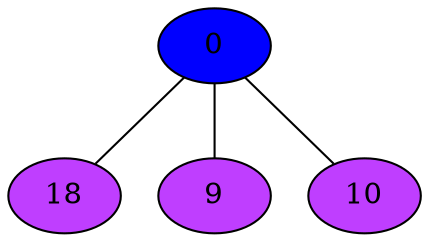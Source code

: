 strict graph {
0[label="0" style=filled fillcolor="blue1"];
0 -- 18
0 -- 9
0 -- 10
18[label="18" style=filled fillcolor="darkorchid1"];
18 -- 0
9[label="9" style=filled fillcolor="darkorchid1"];
9 -- 0
10[label="10" style=filled fillcolor="darkorchid1"];
10 -- 0
}